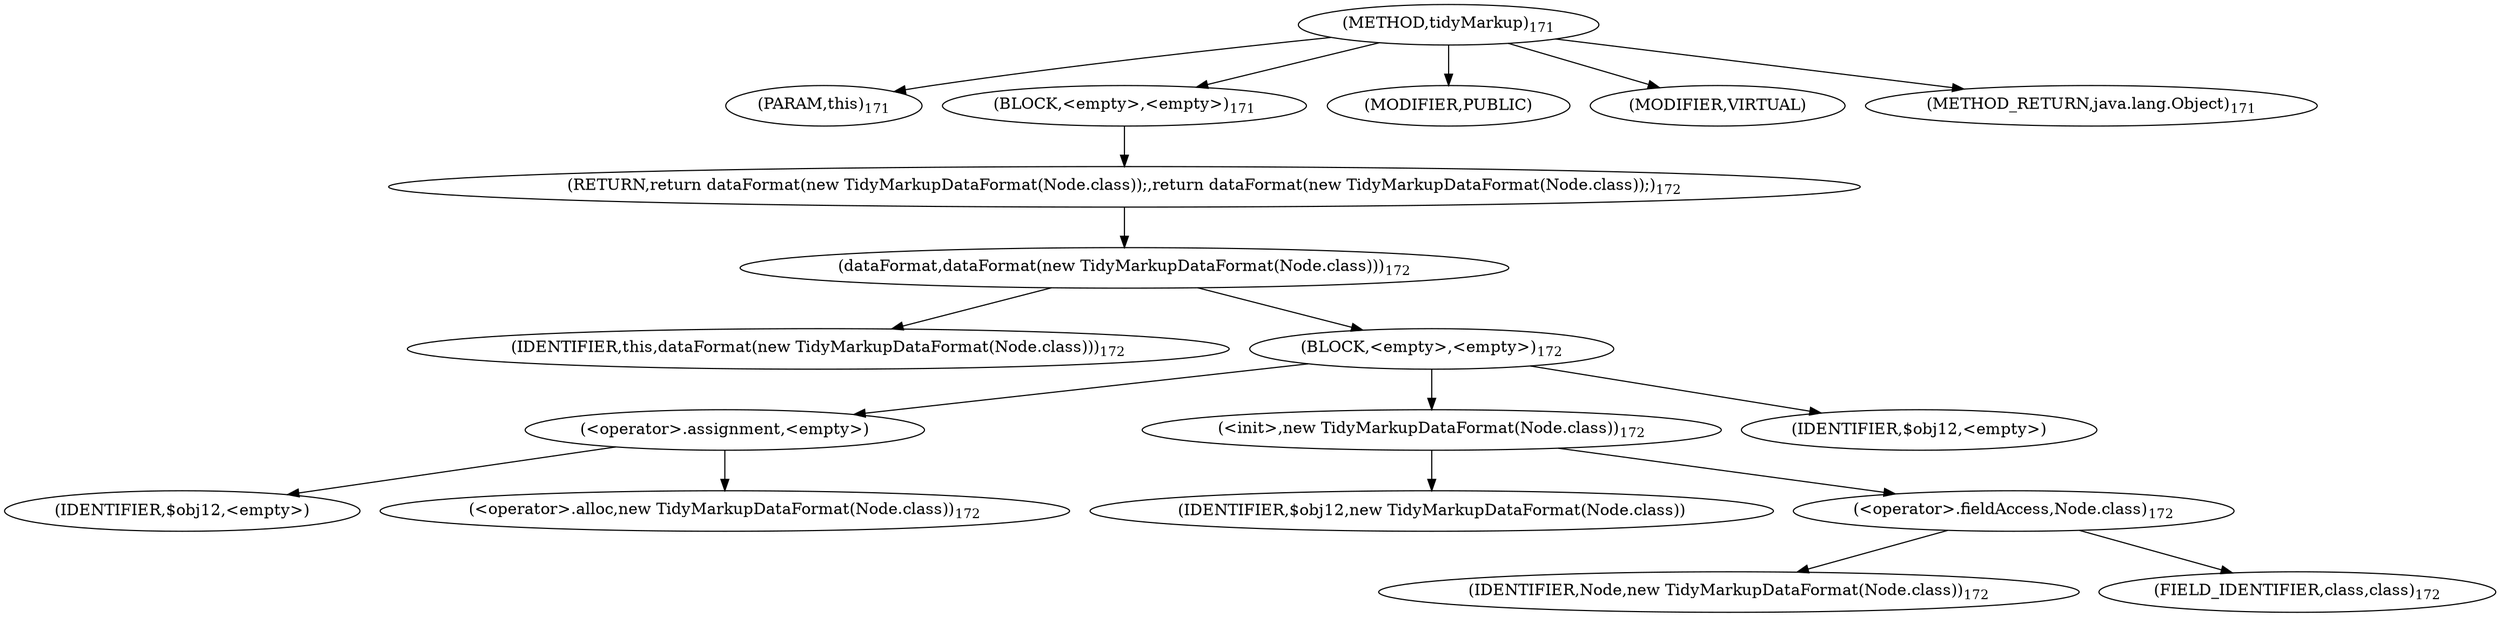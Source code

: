 digraph "tidyMarkup" {  
"312" [label = <(METHOD,tidyMarkup)<SUB>171</SUB>> ]
"49" [label = <(PARAM,this)<SUB>171</SUB>> ]
"313" [label = <(BLOCK,&lt;empty&gt;,&lt;empty&gt;)<SUB>171</SUB>> ]
"314" [label = <(RETURN,return dataFormat(new TidyMarkupDataFormat(Node.class));,return dataFormat(new TidyMarkupDataFormat(Node.class));)<SUB>172</SUB>> ]
"315" [label = <(dataFormat,dataFormat(new TidyMarkupDataFormat(Node.class)))<SUB>172</SUB>> ]
"48" [label = <(IDENTIFIER,this,dataFormat(new TidyMarkupDataFormat(Node.class)))<SUB>172</SUB>> ]
"316" [label = <(BLOCK,&lt;empty&gt;,&lt;empty&gt;)<SUB>172</SUB>> ]
"317" [label = <(&lt;operator&gt;.assignment,&lt;empty&gt;)> ]
"318" [label = <(IDENTIFIER,$obj12,&lt;empty&gt;)> ]
"319" [label = <(&lt;operator&gt;.alloc,new TidyMarkupDataFormat(Node.class))<SUB>172</SUB>> ]
"320" [label = <(&lt;init&gt;,new TidyMarkupDataFormat(Node.class))<SUB>172</SUB>> ]
"321" [label = <(IDENTIFIER,$obj12,new TidyMarkupDataFormat(Node.class))> ]
"322" [label = <(&lt;operator&gt;.fieldAccess,Node.class)<SUB>172</SUB>> ]
"323" [label = <(IDENTIFIER,Node,new TidyMarkupDataFormat(Node.class))<SUB>172</SUB>> ]
"324" [label = <(FIELD_IDENTIFIER,class,class)<SUB>172</SUB>> ]
"325" [label = <(IDENTIFIER,$obj12,&lt;empty&gt;)> ]
"326" [label = <(MODIFIER,PUBLIC)> ]
"327" [label = <(MODIFIER,VIRTUAL)> ]
"328" [label = <(METHOD_RETURN,java.lang.Object)<SUB>171</SUB>> ]
  "312" -> "49" 
  "312" -> "313" 
  "312" -> "326" 
  "312" -> "327" 
  "312" -> "328" 
  "313" -> "314" 
  "314" -> "315" 
  "315" -> "48" 
  "315" -> "316" 
  "316" -> "317" 
  "316" -> "320" 
  "316" -> "325" 
  "317" -> "318" 
  "317" -> "319" 
  "320" -> "321" 
  "320" -> "322" 
  "322" -> "323" 
  "322" -> "324" 
}
